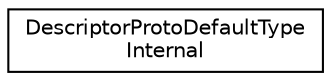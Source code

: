digraph "类继承关系图"
{
 // LATEX_PDF_SIZE
  edge [fontname="Helvetica",fontsize="10",labelfontname="Helvetica",labelfontsize="10"];
  node [fontname="Helvetica",fontsize="10",shape=record];
  rankdir="LR";
  Node0 [label="DescriptorProtoDefaultType\lInternal",height=0.2,width=0.4,color="black", fillcolor="white", style="filled",URL="$structDescriptorProtoDefaultTypeInternal.html",tooltip=" "];
}
